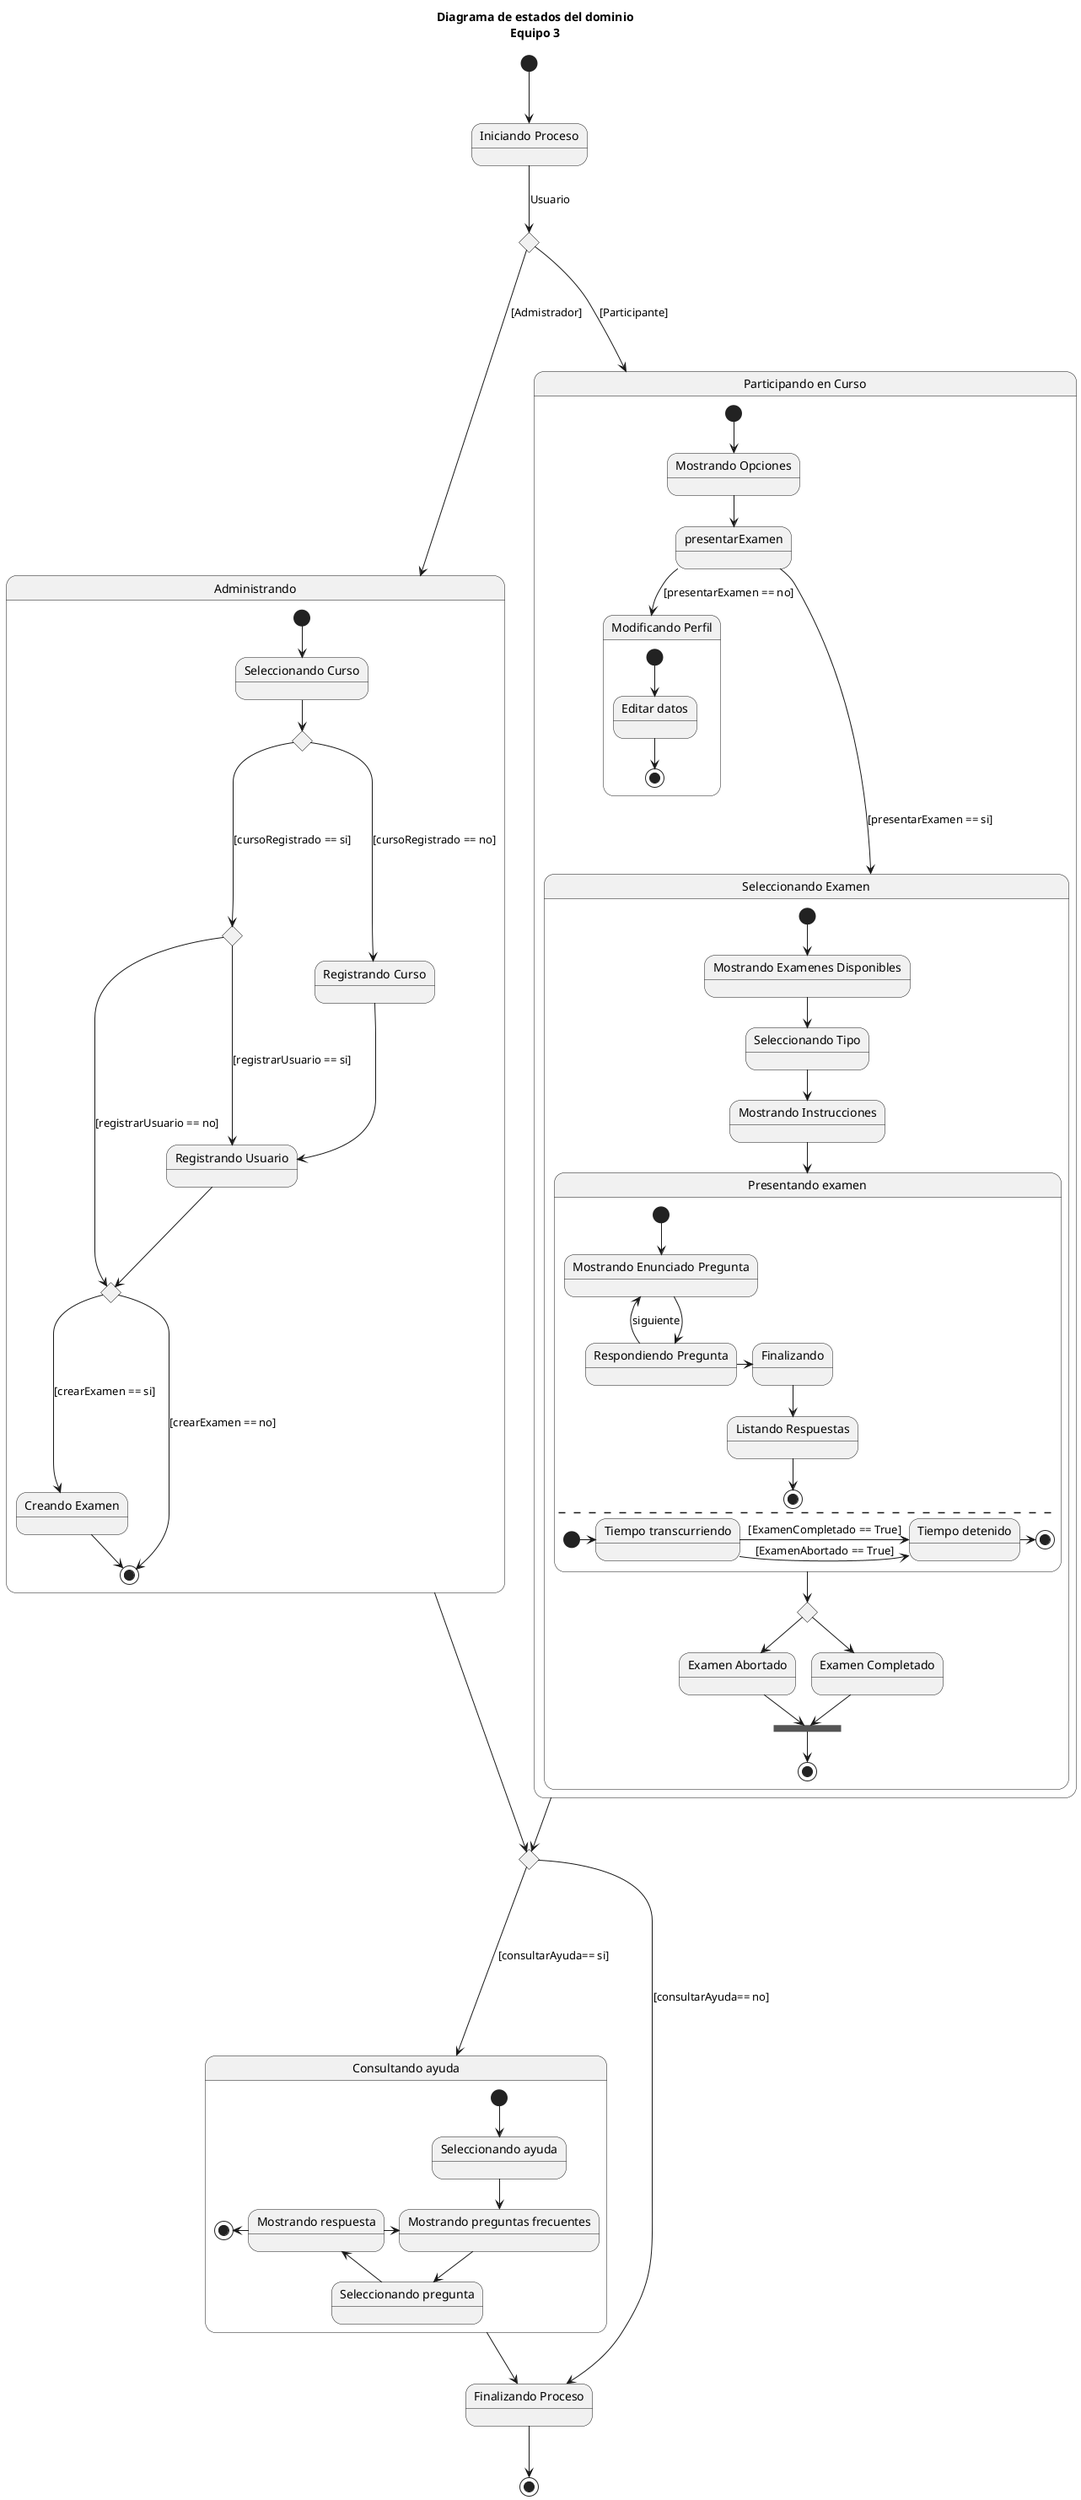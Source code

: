 @startuml "Diagrama de Estado" 
 
title "Diagrama de estados del dominio\nEquipo 3" 
 
state "Iniciando Proceso" as IP 
 
[*] --> IP 
 
state seleccionandoVista <<choice>> 
 
IP --> seleccionandoVista: Usuario 
 
seleccionandoVista ---> Administrando: [Admistrador] 
seleccionandoVista ---> PC: [Participante] 
 
state Administrando { 
    state opciones <<choice>> 
    state cursoRegistrado <<choice>> 
    state crearExamen <<choice>> 
    state "Seleccionando Curso" as SC 
    state "Registrando Curso" as RC 
    state "Registrando Usuario" as RU 
    state "Creando Examen" as CE 
    [*] --> SC 
     
    SC --> cursoRegistrado 
    cursoRegistrado ------> RC: [cursoRegistrado == no] 
    cursoRegistrado ------> opciones: [cursoRegistrado == si] 
    opciones -----> crearExamen :[registrarUsuario == no] 
    opciones -----> RU:[registrarUsuario == si] 
    crearExamen ------> CE : [crearExamen == si] 
    crearExamen ------>[*]:[crearExamen == no] 
    RC --> RU 
    RU ----> crearExamen 
    CE -->  [*] 
} 
 
state "Participando en Curso" as PC { 
  state "Mostrando Opciones" as MO 
    state "Modificando Perfil" as Perfil{ 
      state "Editar datos" as ED 
      [*]-->ED 
      ED-->[*] 
    } 
 
    [*] --> MO 
 
    MO --> presentarExamen 
    presentarExamen ----> SE: [presentarExamen == si] 
    presentarExamen --> Perfil: [presentarExamen == no] 
 
    state "Seleccionando Examen" as SE { 
      state "Mostrando Examenes Disponibles" as ME 
      state "Seleccionando Tipo" as ST 
      state "Mostrando Instrucciones" as MI 
       
      [*] --> ME 
      ME --> ST 
      ST --> MI  
      MI --> PE 
        state "Presentando examen" as PE { 
          state "Mostrando Enunciado Pregunta" as MP 
          state "Respondiendo Pregunta" as RP 
          state Finalizando 
          state "Listando Respuestas" as LR 
          [*] --> MP 
          MP --> RP 
          RP -left-> MP: siguiente 
          RP -right-> Finalizando  
          Finalizando --> LR 
          LR --> [*] 
          -- 
     
    state "Tiempo transcurriendo" as TT 
    state "Tiempo detenido" as TD  
    [*] -r-> TT 
     
    TT-r-> TD : [ExamenAbortado == True] 
    TT -r-> TD : [ExamenCompletado == True] 
    TD -r-> [*] 
        } 
  state "Examen Abortado" as EA  
state "Examen Completado" as EC  
 
state opciones2 <<choice>>  
    state join1 <<join>> 
    PE --> opciones2 
opciones2 --> EC 
opciones2 --> EA  
EC --> join1 
EA --> join1 
join1 --> [*] 
         
    } 
 
   
} 
 
state "Consultando ayuda" as CA { 
        [*] --> SA 
        state "Seleccionando ayuda" as SA 
        state "Mostrando preguntas frecuentes" as MF 
        state "Seleccionando pregunta" as SP 
        state "Mostrando respuesta" as MR 
        SA --> MF 
        MF --> SP 
        SP --> MR 
        MR -right-> MF 
        MR -left-> [*] 
} 
 
 
state "Finalizando Proceso" as FP 
state consultarAyuda <<choice>> 
 
Administrando --> consultarAyuda 
PC --> consultarAyuda 
 
consultarAyuda ----> CA :[consultarAyuda== si] 
consultarAyuda --> FP:[consultarAyuda== no] 
 
CA -->FP 
 
FP --> [*] 
 
@enduml